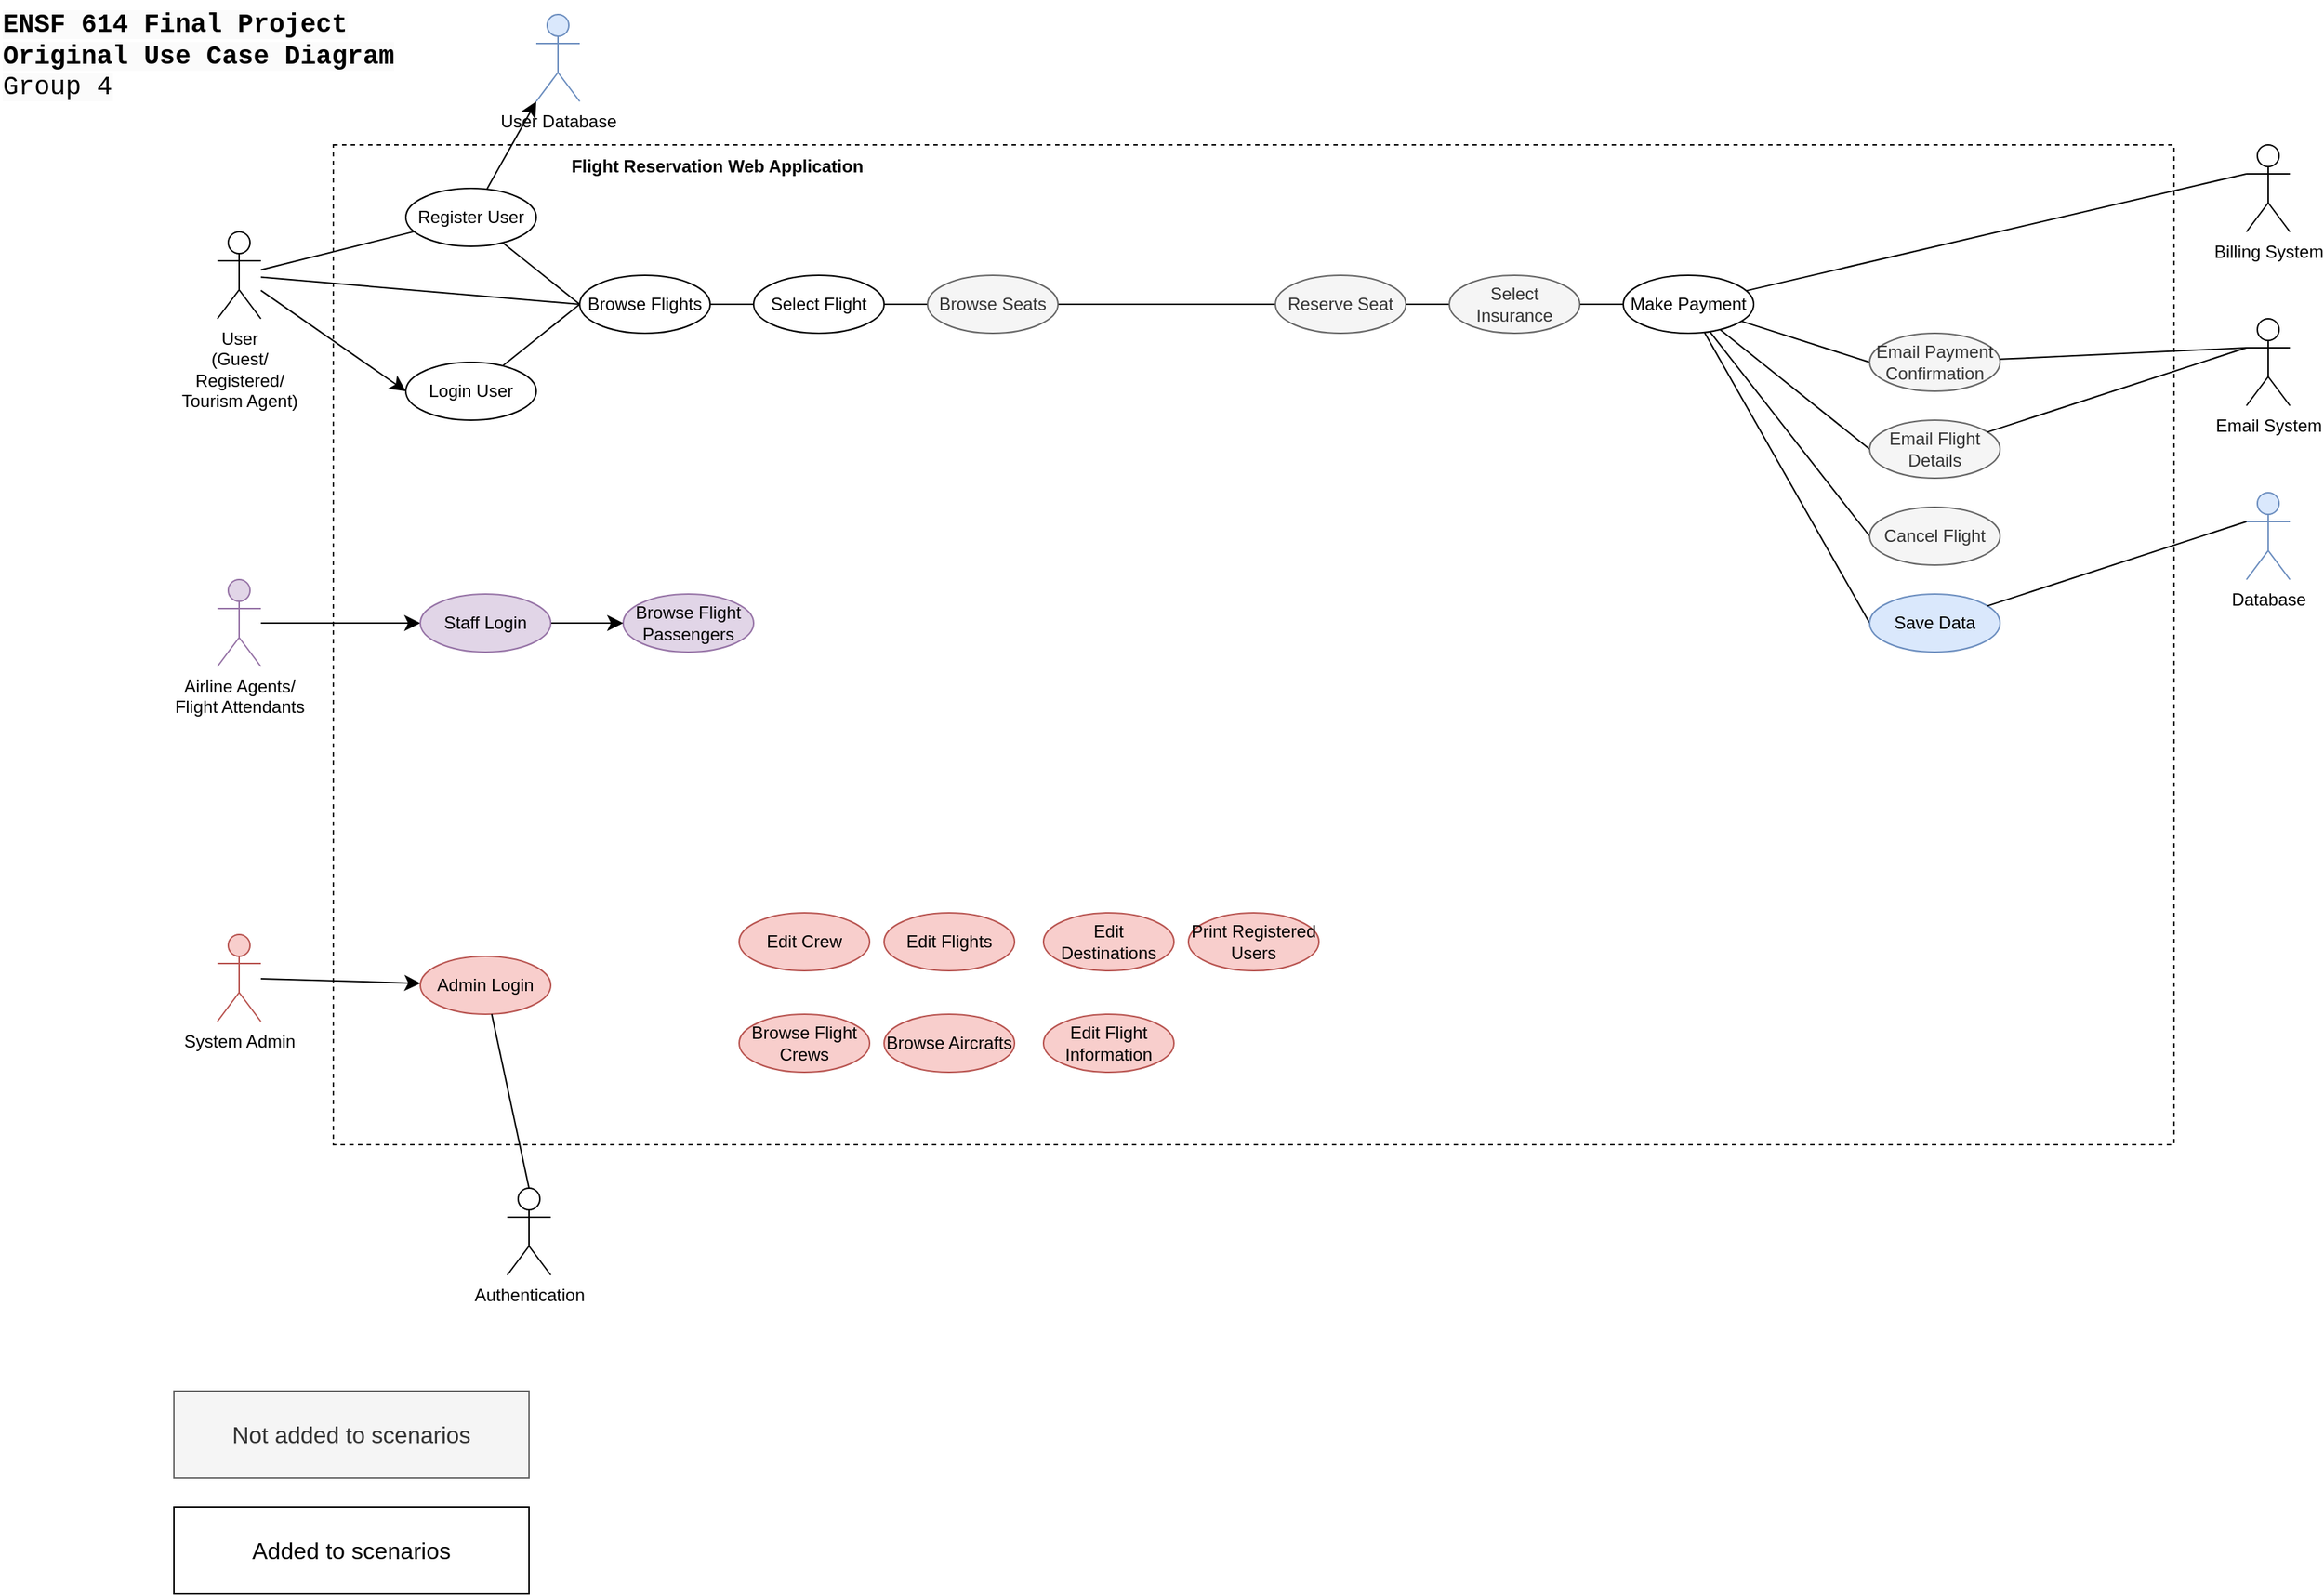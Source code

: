 <mxfile version="22.1.2" type="device">
  <diagram name="Page-1" id="S46Qy5RoveteEP8ohFF_">
    <mxGraphModel dx="2607" dy="1553" grid="1" gridSize="10" guides="1" tooltips="1" connect="1" arrows="1" fold="1" page="1" pageScale="1" pageWidth="1700" pageHeight="1100" math="0" shadow="0">
      <root>
        <mxCell id="0" />
        <mxCell id="1" parent="0" />
        <mxCell id="cbzGbRJbBlH43v5UVWtN-21" value="" style="rounded=0;whiteSpace=wrap;html=1;dashed=1;" parent="1" vertex="1">
          <mxGeometry x="230" y="100" width="1270" height="690" as="geometry" />
        </mxCell>
        <mxCell id="s8DzPgensLeai1XTcmqK-38" style="edgeStyle=none;curved=1;rounded=0;orthogonalLoop=1;jettySize=auto;html=1;fontSize=12;startSize=8;endSize=8;endArrow=none;endFill=0;" parent="1" source="cbzGbRJbBlH43v5UVWtN-1" target="cbzGbRJbBlH43v5UVWtN-23" edge="1">
          <mxGeometry relative="1" as="geometry" />
        </mxCell>
        <mxCell id="s8DzPgensLeai1XTcmqK-39" style="edgeStyle=none;curved=1;rounded=0;orthogonalLoop=1;jettySize=auto;html=1;entryX=0;entryY=0.5;entryDx=0;entryDy=0;fontSize=12;startSize=8;endSize=8;" parent="1" source="cbzGbRJbBlH43v5UVWtN-1" target="cbzGbRJbBlH43v5UVWtN-24" edge="1">
          <mxGeometry relative="1" as="geometry" />
        </mxCell>
        <mxCell id="s8DzPgensLeai1XTcmqK-66" style="edgeStyle=none;curved=1;rounded=0;orthogonalLoop=1;jettySize=auto;html=1;entryX=0;entryY=0.5;entryDx=0;entryDy=0;fontSize=12;startSize=8;endSize=8;endArrow=none;endFill=0;" parent="1" source="cbzGbRJbBlH43v5UVWtN-1" target="cbzGbRJbBlH43v5UVWtN-31" edge="1">
          <mxGeometry relative="1" as="geometry" />
        </mxCell>
        <mxCell id="cbzGbRJbBlH43v5UVWtN-1" value="User&lt;br&gt;(Guest/&lt;br&gt;Registered/&lt;br&gt;Tourism Agent)" style="shape=umlActor;verticalLabelPosition=bottom;verticalAlign=top;html=1;outlineConnect=0;" parent="1" vertex="1">
          <mxGeometry x="150" y="160" width="30" height="60" as="geometry" />
        </mxCell>
        <mxCell id="s8DzPgensLeai1XTcmqK-50" style="edgeStyle=none;curved=1;rounded=0;orthogonalLoop=1;jettySize=auto;html=1;entryX=0;entryY=0.5;entryDx=0;entryDy=0;fontSize=12;startSize=8;endSize=8;" parent="1" source="cbzGbRJbBlH43v5UVWtN-6" target="s8DzPgensLeai1XTcmqK-35" edge="1">
          <mxGeometry relative="1" as="geometry" />
        </mxCell>
        <mxCell id="cbzGbRJbBlH43v5UVWtN-6" value="Airline Agents/&lt;br&gt;Flight Attendants" style="shape=umlActor;verticalLabelPosition=bottom;verticalAlign=top;html=1;outlineConnect=0;fillColor=#e1d5e7;strokeColor=#9673a6;" parent="1" vertex="1">
          <mxGeometry x="150" y="400" width="30" height="60" as="geometry" />
        </mxCell>
        <mxCell id="s8DzPgensLeai1XTcmqK-64" style="edgeStyle=none;curved=1;rounded=0;orthogonalLoop=1;jettySize=auto;html=1;fontSize=12;startSize=8;endSize=8;" parent="1" source="cbzGbRJbBlH43v5UVWtN-7" target="s8DzPgensLeai1XTcmqK-63" edge="1">
          <mxGeometry relative="1" as="geometry" />
        </mxCell>
        <mxCell id="cbzGbRJbBlH43v5UVWtN-7" value="System Admin" style="shape=umlActor;verticalLabelPosition=bottom;verticalAlign=top;html=1;outlineConnect=0;fillColor=#f8cecc;strokeColor=#b85450;" parent="1" vertex="1">
          <mxGeometry x="150" y="645" width="30" height="60" as="geometry" />
        </mxCell>
        <mxCell id="cbzGbRJbBlH43v5UVWtN-19" value="Authentication" style="shape=umlActor;verticalLabelPosition=bottom;verticalAlign=top;html=1;outlineConnect=0;" parent="1" vertex="1">
          <mxGeometry x="350" y="820" width="30" height="60" as="geometry" />
        </mxCell>
        <mxCell id="cbzGbRJbBlH43v5UVWtN-22" value="&lt;b&gt;Flight Reservation Web Application&lt;/b&gt;" style="text;html=1;strokeColor=none;fillColor=none;align=center;verticalAlign=middle;whiteSpace=wrap;rounded=0;" parent="1" vertex="1">
          <mxGeometry x="370" y="100" width="250" height="30" as="geometry" />
        </mxCell>
        <mxCell id="s8DzPgensLeai1XTcmqK-41" style="edgeStyle=none;curved=1;rounded=0;orthogonalLoop=1;jettySize=auto;html=1;entryX=0;entryY=0.5;entryDx=0;entryDy=0;fontSize=12;startSize=8;endSize=8;endArrow=none;endFill=0;" parent="1" source="cbzGbRJbBlH43v5UVWtN-23" target="cbzGbRJbBlH43v5UVWtN-31" edge="1">
          <mxGeometry relative="1" as="geometry" />
        </mxCell>
        <mxCell id="cbzGbRJbBlH43v5UVWtN-23" value="Register User" style="ellipse;whiteSpace=wrap;html=1;" parent="1" vertex="1">
          <mxGeometry x="280" y="130" width="90" height="40" as="geometry" />
        </mxCell>
        <mxCell id="s8DzPgensLeai1XTcmqK-40" style="edgeStyle=none;curved=1;rounded=0;orthogonalLoop=1;jettySize=auto;html=1;entryX=0;entryY=0.5;entryDx=0;entryDy=0;fontSize=12;startSize=8;endSize=8;endArrow=none;endFill=0;" parent="1" source="cbzGbRJbBlH43v5UVWtN-24" target="cbzGbRJbBlH43v5UVWtN-31" edge="1">
          <mxGeometry relative="1" as="geometry" />
        </mxCell>
        <mxCell id="cbzGbRJbBlH43v5UVWtN-24" value="Login User" style="ellipse;whiteSpace=wrap;html=1;" parent="1" vertex="1">
          <mxGeometry x="280" y="250" width="90" height="40" as="geometry" />
        </mxCell>
        <mxCell id="s8DzPgensLeai1XTcmqK-43" style="edgeStyle=none;curved=1;rounded=0;orthogonalLoop=1;jettySize=auto;html=1;fontSize=12;startSize=8;endSize=8;endArrow=none;endFill=0;" parent="1" source="cbzGbRJbBlH43v5UVWtN-25" target="s8DzPgensLeai1XTcmqK-3" edge="1">
          <mxGeometry relative="1" as="geometry" />
        </mxCell>
        <mxCell id="cbzGbRJbBlH43v5UVWtN-25" value="Select Flight" style="ellipse;whiteSpace=wrap;html=1;" parent="1" vertex="1">
          <mxGeometry x="520" y="190" width="90" height="40" as="geometry" />
        </mxCell>
        <mxCell id="s8DzPgensLeai1XTcmqK-52" style="edgeStyle=none;curved=1;rounded=0;orthogonalLoop=1;jettySize=auto;html=1;entryX=0;entryY=0.5;entryDx=0;entryDy=0;fontSize=12;startSize=8;endSize=8;endArrow=none;endFill=0;" parent="1" source="cbzGbRJbBlH43v5UVWtN-26" target="cbzGbRJbBlH43v5UVWtN-32" edge="1">
          <mxGeometry relative="1" as="geometry" />
        </mxCell>
        <mxCell id="s8DzPgensLeai1XTcmqK-53" style="edgeStyle=none;curved=1;rounded=0;orthogonalLoop=1;jettySize=auto;html=1;entryX=0;entryY=0.5;entryDx=0;entryDy=0;fontSize=12;startSize=8;endSize=8;endArrow=none;endFill=0;" parent="1" source="cbzGbRJbBlH43v5UVWtN-26" target="cbzGbRJbBlH43v5UVWtN-33" edge="1">
          <mxGeometry relative="1" as="geometry" />
        </mxCell>
        <mxCell id="s8DzPgensLeai1XTcmqK-54" style="edgeStyle=none;curved=1;rounded=0;orthogonalLoop=1;jettySize=auto;html=1;entryX=0;entryY=0.5;entryDx=0;entryDy=0;fontSize=12;startSize=8;endSize=8;endArrow=none;endFill=0;" parent="1" source="cbzGbRJbBlH43v5UVWtN-26" target="s8DzPgensLeai1XTcmqK-19" edge="1">
          <mxGeometry relative="1" as="geometry" />
        </mxCell>
        <mxCell id="s8DzPgensLeai1XTcmqK-56" style="edgeStyle=none;curved=1;rounded=0;orthogonalLoop=1;jettySize=auto;html=1;entryX=0;entryY=0.5;entryDx=0;entryDy=0;fontSize=12;startSize=8;endSize=8;endArrow=none;endFill=0;" parent="1" source="cbzGbRJbBlH43v5UVWtN-26" target="cbzGbRJbBlH43v5UVWtN-34" edge="1">
          <mxGeometry relative="1" as="geometry" />
        </mxCell>
        <mxCell id="cbzGbRJbBlH43v5UVWtN-26" value="Make Payment" style="ellipse;whiteSpace=wrap;html=1;" parent="1" vertex="1">
          <mxGeometry x="1120" y="190" width="90" height="40" as="geometry" />
        </mxCell>
        <mxCell id="cbzGbRJbBlH43v5UVWtN-27" value="Email System" style="shape=umlActor;verticalLabelPosition=bottom;verticalAlign=top;html=1;outlineConnect=0;" parent="1" vertex="1">
          <mxGeometry x="1550" y="220" width="30" height="60" as="geometry" />
        </mxCell>
        <mxCell id="cbzGbRJbBlH43v5UVWtN-30" value="Database" style="shape=umlActor;verticalLabelPosition=bottom;verticalAlign=top;html=1;outlineConnect=0;fillColor=#dae8fc;strokeColor=#6c8ebf;" parent="1" vertex="1">
          <mxGeometry x="1550" y="340" width="30" height="60" as="geometry" />
        </mxCell>
        <mxCell id="s8DzPgensLeai1XTcmqK-42" style="edgeStyle=none;curved=1;rounded=0;orthogonalLoop=1;jettySize=auto;html=1;entryX=0;entryY=0.5;entryDx=0;entryDy=0;fontSize=12;startSize=8;endSize=8;endArrow=none;endFill=0;" parent="1" source="cbzGbRJbBlH43v5UVWtN-31" target="cbzGbRJbBlH43v5UVWtN-25" edge="1">
          <mxGeometry relative="1" as="geometry" />
        </mxCell>
        <mxCell id="cbzGbRJbBlH43v5UVWtN-31" value="Browse Flights" style="ellipse;whiteSpace=wrap;html=1;" parent="1" vertex="1">
          <mxGeometry x="400" y="190" width="90" height="40" as="geometry" />
        </mxCell>
        <mxCell id="cbzGbRJbBlH43v5UVWtN-32" value="Email Payment Confirmation" style="ellipse;whiteSpace=wrap;html=1;fillColor=#f5f5f5;fontColor=#333333;strokeColor=#666666;" parent="1" vertex="1">
          <mxGeometry x="1290" y="230" width="90" height="40" as="geometry" />
        </mxCell>
        <mxCell id="cbzGbRJbBlH43v5UVWtN-33" value="Email Flight Details" style="ellipse;whiteSpace=wrap;html=1;fillColor=#f5f5f5;fontColor=#333333;strokeColor=#666666;" parent="1" vertex="1">
          <mxGeometry x="1290" y="290" width="90" height="40" as="geometry" />
        </mxCell>
        <mxCell id="cbzGbRJbBlH43v5UVWtN-34" value="Save Data" style="ellipse;whiteSpace=wrap;html=1;fillColor=#dae8fc;strokeColor=#6c8ebf;" parent="1" vertex="1">
          <mxGeometry x="1290" y="410" width="90" height="40" as="geometry" />
        </mxCell>
        <mxCell id="s8DzPgensLeai1XTcmqK-44" style="edgeStyle=none;curved=1;rounded=0;orthogonalLoop=1;jettySize=auto;html=1;fontSize=12;startSize=8;endSize=8;endArrow=none;endFill=0;entryX=0;entryY=0.5;entryDx=0;entryDy=0;" parent="1" source="s8DzPgensLeai1XTcmqK-3" target="s8DzPgensLeai1XTcmqK-8" edge="1">
          <mxGeometry relative="1" as="geometry">
            <mxPoint x="760" y="210" as="targetPoint" />
          </mxGeometry>
        </mxCell>
        <mxCell id="s8DzPgensLeai1XTcmqK-3" value="Browse Seats" style="ellipse;whiteSpace=wrap;html=1;fillColor=#f5f5f5;fontColor=#333333;strokeColor=#666666;" parent="1" vertex="1">
          <mxGeometry x="640" y="190" width="90" height="40" as="geometry" />
        </mxCell>
        <mxCell id="s8DzPgensLeai1XTcmqK-5" value="Not added to scenarios" style="rounded=0;whiteSpace=wrap;html=1;fontSize=16;fillColor=#f5f5f5;fontColor=#333333;strokeColor=#666666;" parent="1" vertex="1">
          <mxGeometry x="120" y="960" width="245" height="60" as="geometry" />
        </mxCell>
        <mxCell id="s8DzPgensLeai1XTcmqK-6" value="Added to scenarios" style="rounded=0;whiteSpace=wrap;html=1;fontSize=16;" parent="1" vertex="1">
          <mxGeometry x="120" y="1040" width="245" height="60" as="geometry" />
        </mxCell>
        <mxCell id="s8DzPgensLeai1XTcmqK-46" style="edgeStyle=none;curved=1;rounded=0;orthogonalLoop=1;jettySize=auto;html=1;entryX=0;entryY=0.5;entryDx=0;entryDy=0;fontSize=12;startSize=8;endSize=8;endArrow=none;endFill=0;" parent="1" source="s8DzPgensLeai1XTcmqK-8" target="s8DzPgensLeai1XTcmqK-18" edge="1">
          <mxGeometry relative="1" as="geometry" />
        </mxCell>
        <mxCell id="s8DzPgensLeai1XTcmqK-8" value="Reserve Seat" style="ellipse;whiteSpace=wrap;html=1;fillColor=#f5f5f5;fontColor=#333333;strokeColor=#666666;" parent="1" vertex="1">
          <mxGeometry x="880" y="190" width="90" height="40" as="geometry" />
        </mxCell>
        <mxCell id="s8DzPgensLeai1XTcmqK-10" value="Billing System" style="shape=umlActor;verticalLabelPosition=bottom;verticalAlign=top;html=1;outlineConnect=0;" parent="1" vertex="1">
          <mxGeometry x="1550" y="100" width="30" height="60" as="geometry" />
        </mxCell>
        <mxCell id="s8DzPgensLeai1XTcmqK-47" style="edgeStyle=none;curved=1;rounded=0;orthogonalLoop=1;jettySize=auto;html=1;entryX=0;entryY=0.5;entryDx=0;entryDy=0;fontSize=12;startSize=8;endSize=8;endArrow=none;endFill=0;" parent="1" source="s8DzPgensLeai1XTcmqK-18" target="cbzGbRJbBlH43v5UVWtN-26" edge="1">
          <mxGeometry relative="1" as="geometry" />
        </mxCell>
        <mxCell id="s8DzPgensLeai1XTcmqK-18" value="Select Insurance" style="ellipse;whiteSpace=wrap;html=1;fillColor=#f5f5f5;fontColor=#333333;strokeColor=#666666;" parent="1" vertex="1">
          <mxGeometry x="1000" y="190" width="90" height="40" as="geometry" />
        </mxCell>
        <mxCell id="s8DzPgensLeai1XTcmqK-19" value="Cancel Flight" style="ellipse;whiteSpace=wrap;html=1;fillColor=#f5f5f5;fontColor=#333333;strokeColor=#666666;" parent="1" vertex="1">
          <mxGeometry x="1290" y="350" width="90" height="40" as="geometry" />
        </mxCell>
        <mxCell id="s8DzPgensLeai1XTcmqK-20" value="Browse Flight Passengers" style="ellipse;whiteSpace=wrap;html=1;fillColor=#e1d5e7;strokeColor=#9673a6;" parent="1" vertex="1">
          <mxGeometry x="430" y="410" width="90" height="40" as="geometry" />
        </mxCell>
        <mxCell id="s8DzPgensLeai1XTcmqK-21" value="Browse Flight Crews" style="ellipse;whiteSpace=wrap;html=1;fillColor=#f8cecc;strokeColor=#b85450;" parent="1" vertex="1">
          <mxGeometry x="510" y="700" width="90" height="40" as="geometry" />
        </mxCell>
        <mxCell id="s8DzPgensLeai1XTcmqK-22" value="Browse Aircrafts" style="ellipse;whiteSpace=wrap;html=1;fillColor=#f8cecc;strokeColor=#b85450;" parent="1" vertex="1">
          <mxGeometry x="610" y="700" width="90" height="40" as="geometry" />
        </mxCell>
        <mxCell id="s8DzPgensLeai1XTcmqK-23" value="Edit Crew" style="ellipse;whiteSpace=wrap;html=1;fillColor=#f8cecc;strokeColor=#b85450;" parent="1" vertex="1">
          <mxGeometry x="510" y="630" width="90" height="40" as="geometry" />
        </mxCell>
        <mxCell id="s8DzPgensLeai1XTcmqK-25" value="Edit Flights" style="ellipse;whiteSpace=wrap;html=1;fillColor=#f8cecc;strokeColor=#b85450;" parent="1" vertex="1">
          <mxGeometry x="610" y="630" width="90" height="40" as="geometry" />
        </mxCell>
        <mxCell id="s8DzPgensLeai1XTcmqK-26" value="Edit Destinations" style="ellipse;whiteSpace=wrap;html=1;fillColor=#f8cecc;strokeColor=#b85450;" parent="1" vertex="1">
          <mxGeometry x="720" y="630" width="90" height="40" as="geometry" />
        </mxCell>
        <mxCell id="s8DzPgensLeai1XTcmqK-27" value="Edit Flight Information" style="ellipse;whiteSpace=wrap;html=1;fillColor=#f8cecc;strokeColor=#b85450;" parent="1" vertex="1">
          <mxGeometry x="720" y="700" width="90" height="40" as="geometry" />
        </mxCell>
        <mxCell id="s8DzPgensLeai1XTcmqK-28" value="Print Registered Users" style="ellipse;whiteSpace=wrap;html=1;fillColor=#f8cecc;strokeColor=#b85450;" parent="1" vertex="1">
          <mxGeometry x="820" y="630" width="90" height="40" as="geometry" />
        </mxCell>
        <mxCell id="s8DzPgensLeai1XTcmqK-65" style="edgeStyle=none;curved=1;rounded=0;orthogonalLoop=1;jettySize=auto;html=1;fontSize=12;startSize=8;endSize=8;" parent="1" source="s8DzPgensLeai1XTcmqK-35" target="s8DzPgensLeai1XTcmqK-20" edge="1">
          <mxGeometry relative="1" as="geometry" />
        </mxCell>
        <mxCell id="s8DzPgensLeai1XTcmqK-35" value="Staff Login" style="ellipse;whiteSpace=wrap;html=1;fillColor=#e1d5e7;strokeColor=#9673a6;" parent="1" vertex="1">
          <mxGeometry x="290" y="410" width="90" height="40" as="geometry" />
        </mxCell>
        <mxCell id="s8DzPgensLeai1XTcmqK-49" style="edgeStyle=none;curved=1;rounded=0;orthogonalLoop=1;jettySize=auto;html=1;entryX=0;entryY=0.333;entryDx=0;entryDy=0;entryPerimeter=0;fontSize=12;startSize=8;endSize=8;endArrow=none;endFill=0;" parent="1" source="cbzGbRJbBlH43v5UVWtN-26" target="s8DzPgensLeai1XTcmqK-10" edge="1">
          <mxGeometry relative="1" as="geometry" />
        </mxCell>
        <mxCell id="s8DzPgensLeai1XTcmqK-60" style="edgeStyle=none;curved=1;rounded=0;orthogonalLoop=1;jettySize=auto;html=1;entryX=0;entryY=0.333;entryDx=0;entryDy=0;entryPerimeter=0;fontSize=12;startSize=8;endSize=8;endArrow=none;endFill=0;" parent="1" source="cbzGbRJbBlH43v5UVWtN-32" target="cbzGbRJbBlH43v5UVWtN-27" edge="1">
          <mxGeometry relative="1" as="geometry" />
        </mxCell>
        <mxCell id="s8DzPgensLeai1XTcmqK-61" style="edgeStyle=none;curved=1;rounded=0;orthogonalLoop=1;jettySize=auto;html=1;entryX=0;entryY=0.333;entryDx=0;entryDy=0;entryPerimeter=0;fontSize=12;startSize=8;endSize=8;endArrow=none;endFill=0;" parent="1" source="cbzGbRJbBlH43v5UVWtN-33" target="cbzGbRJbBlH43v5UVWtN-27" edge="1">
          <mxGeometry relative="1" as="geometry" />
        </mxCell>
        <mxCell id="s8DzPgensLeai1XTcmqK-62" style="edgeStyle=none;curved=1;rounded=0;orthogonalLoop=1;jettySize=auto;html=1;entryX=0;entryY=0.333;entryDx=0;entryDy=0;entryPerimeter=0;fontSize=12;startSize=8;endSize=8;endArrow=none;endFill=0;" parent="1" source="cbzGbRJbBlH43v5UVWtN-34" target="cbzGbRJbBlH43v5UVWtN-30" edge="1">
          <mxGeometry relative="1" as="geometry" />
        </mxCell>
        <mxCell id="s8DzPgensLeai1XTcmqK-63" value="Admin Login" style="ellipse;whiteSpace=wrap;html=1;fillColor=#f8cecc;strokeColor=#b85450;" parent="1" vertex="1">
          <mxGeometry x="290" y="660" width="90" height="40" as="geometry" />
        </mxCell>
        <mxCell id="s8DzPgensLeai1XTcmqK-67" value="User Database" style="shape=umlActor;verticalLabelPosition=bottom;verticalAlign=top;html=1;outlineConnect=0;fillColor=#dae8fc;strokeColor=#6c8ebf;" parent="1" vertex="1">
          <mxGeometry x="370" y="10" width="30" height="60" as="geometry" />
        </mxCell>
        <mxCell id="s8DzPgensLeai1XTcmqK-68" style="edgeStyle=none;curved=1;rounded=0;orthogonalLoop=1;jettySize=auto;html=1;fontSize=12;startSize=8;endSize=8;entryX=0;entryY=1;entryDx=0;entryDy=0;entryPerimeter=0;" parent="1" source="cbzGbRJbBlH43v5UVWtN-23" target="s8DzPgensLeai1XTcmqK-67" edge="1">
          <mxGeometry relative="1" as="geometry">
            <mxPoint x="300" y="20" as="targetPoint" />
          </mxGeometry>
        </mxCell>
        <mxCell id="s8DzPgensLeai1XTcmqK-71" style="edgeStyle=none;curved=1;rounded=0;orthogonalLoop=1;jettySize=auto;html=1;entryX=0.5;entryY=0;entryDx=0;entryDy=0;entryPerimeter=0;fontSize=12;startSize=8;endSize=8;endArrow=none;endFill=0;" parent="1" source="s8DzPgensLeai1XTcmqK-63" target="cbzGbRJbBlH43v5UVWtN-19" edge="1">
          <mxGeometry relative="1" as="geometry" />
        </mxCell>
        <mxCell id="Bz7iGDhINZDBsF092ylq-1" value="&lt;b style=&quot;border-color: var(--border-color); color: rgb(0, 0, 0); font-family: &amp;quot;Courier New&amp;quot;; font-size: 18px; font-style: normal; font-variant-ligatures: normal; font-variant-caps: normal; letter-spacing: normal; orphans: 2; text-align: left; text-indent: 0px; text-transform: none; widows: 2; word-spacing: 0px; -webkit-text-stroke-width: 0px; background-color: rgb(251, 251, 251); text-decoration-thickness: initial; text-decoration-style: initial; text-decoration-color: initial;&quot;&gt;ENSF 614 Final Project&lt;br style=&quot;border-color: var(--border-color); font-size: 18px;&quot;&gt;Original Use Case Diagram&lt;br style=&quot;border-color: var(--border-color); font-size: 18px;&quot;&gt;&lt;/b&gt;&lt;span style=&quot;color: rgb(0, 0, 0); font-family: &amp;quot;Courier New&amp;quot;; font-size: 18px; font-style: normal; font-variant-ligatures: normal; font-variant-caps: normal; font-weight: 400; letter-spacing: normal; orphans: 2; text-align: left; text-indent: 0px; text-transform: none; widows: 2; word-spacing: 0px; -webkit-text-stroke-width: 0px; background-color: rgb(251, 251, 251); text-decoration-thickness: initial; text-decoration-style: initial; text-decoration-color: initial; float: none; display: inline !important;&quot;&gt;Group 4&lt;/span&gt;" style="text;whiteSpace=wrap;html=1;" vertex="1" parent="1">
          <mxGeometry width="290" height="90" as="geometry" />
        </mxCell>
      </root>
    </mxGraphModel>
  </diagram>
</mxfile>
